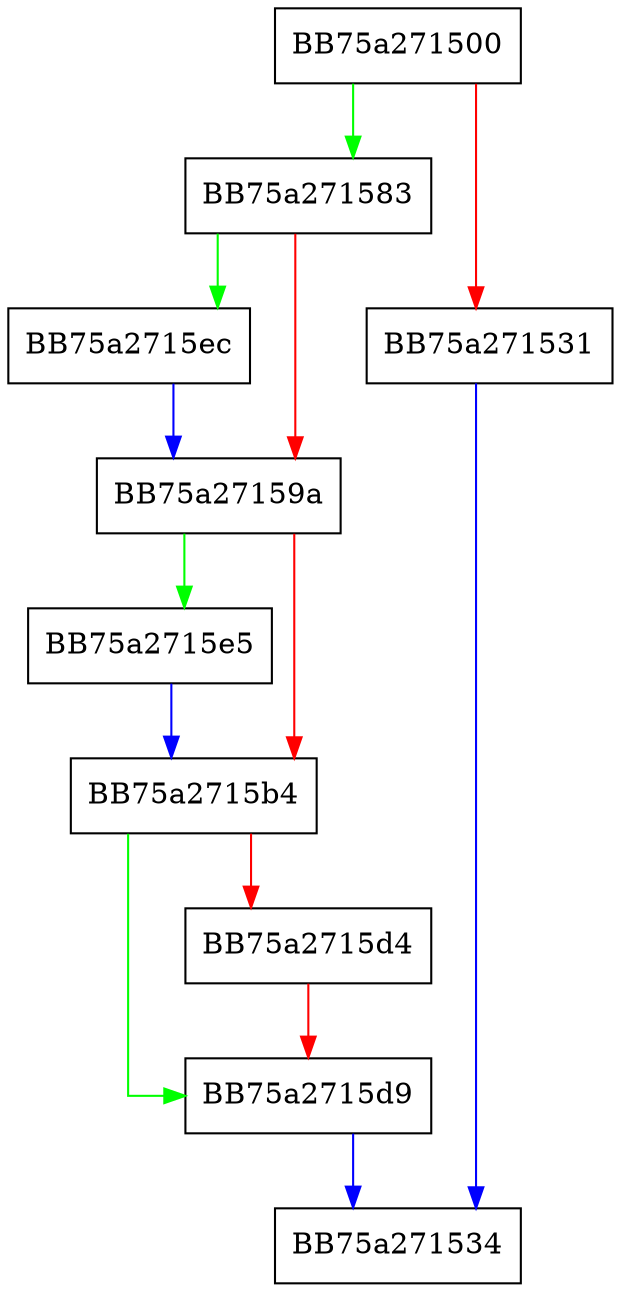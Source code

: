 digraph CloseFile {
  node [shape="box"];
  graph [splines=ortho];
  BB75a271500 -> BB75a271583 [color="green"];
  BB75a271500 -> BB75a271531 [color="red"];
  BB75a271531 -> BB75a271534 [color="blue"];
  BB75a271583 -> BB75a2715ec [color="green"];
  BB75a271583 -> BB75a27159a [color="red"];
  BB75a27159a -> BB75a2715e5 [color="green"];
  BB75a27159a -> BB75a2715b4 [color="red"];
  BB75a2715b4 -> BB75a2715d9 [color="green"];
  BB75a2715b4 -> BB75a2715d4 [color="red"];
  BB75a2715d4 -> BB75a2715d9 [color="red"];
  BB75a2715d9 -> BB75a271534 [color="blue"];
  BB75a2715e5 -> BB75a2715b4 [color="blue"];
  BB75a2715ec -> BB75a27159a [color="blue"];
}